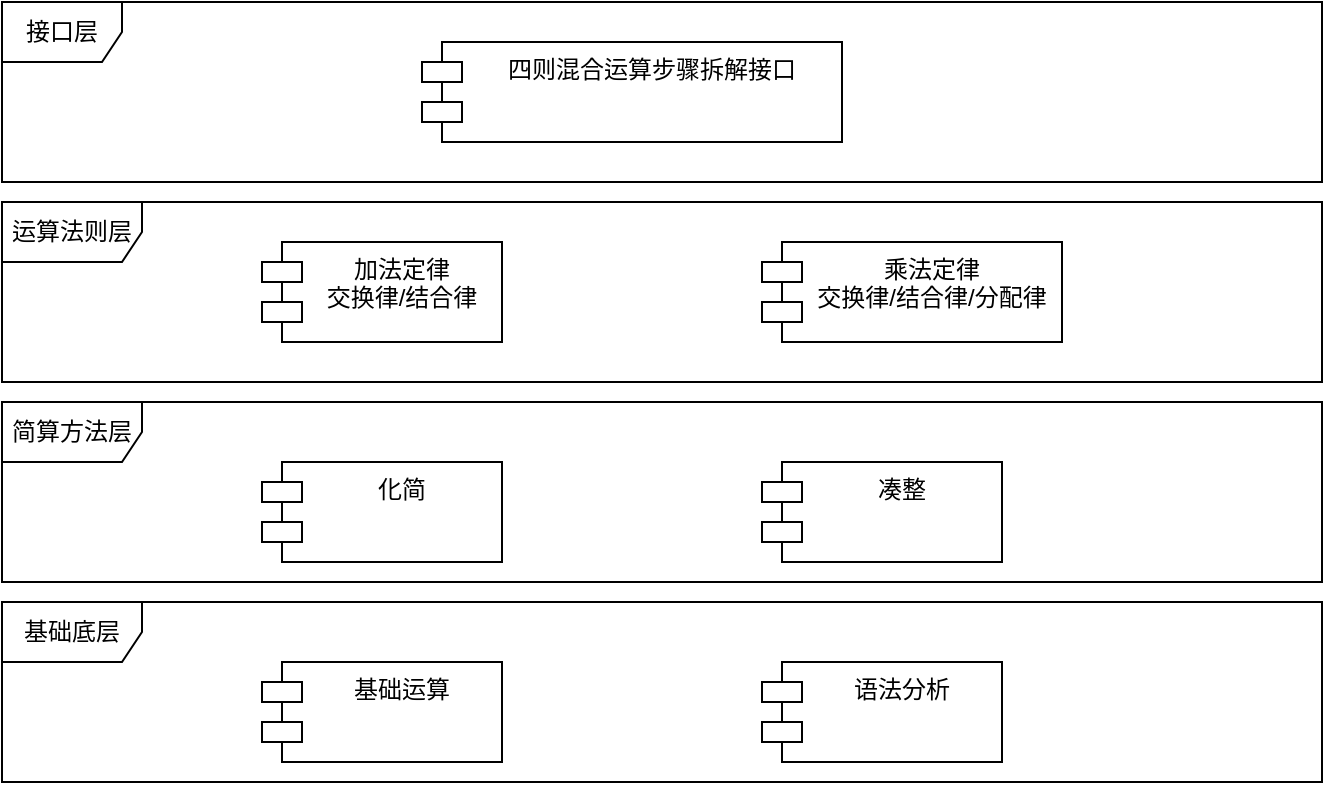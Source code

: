 <mxfile version="16.4.3" type="github">
  <diagram id="C5RBs43oDa-KdzZeNtuy" name="四则混合运算步骤拆解 算法设计">
    <mxGraphModel dx="1422" dy="882" grid="1" gridSize="10" guides="1" tooltips="1" connect="1" arrows="1" fold="1" page="1" pageScale="1" pageWidth="827" pageHeight="1169" math="0" shadow="0">
      <root>
        <mxCell id="WIyWlLk6GJQsqaUBKTNV-0" />
        <mxCell id="WIyWlLk6GJQsqaUBKTNV-1" parent="WIyWlLk6GJQsqaUBKTNV-0" />
        <mxCell id="ty5BbGDenOrGcdCGsOg5-0" value="接口层" style="shape=umlFrame;whiteSpace=wrap;html=1;" vertex="1" parent="WIyWlLk6GJQsqaUBKTNV-1">
          <mxGeometry x="80" y="100" width="660" height="90" as="geometry" />
        </mxCell>
        <mxCell id="ty5BbGDenOrGcdCGsOg5-1" value="运算法则层" style="shape=umlFrame;whiteSpace=wrap;html=1;width=70;height=30;" vertex="1" parent="WIyWlLk6GJQsqaUBKTNV-1">
          <mxGeometry x="80" y="200" width="660" height="90" as="geometry" />
        </mxCell>
        <mxCell id="ty5BbGDenOrGcdCGsOg5-2" value="简算方法层" style="shape=umlFrame;whiteSpace=wrap;html=1;width=70;height=30;" vertex="1" parent="WIyWlLk6GJQsqaUBKTNV-1">
          <mxGeometry x="80" y="300" width="660" height="90" as="geometry" />
        </mxCell>
        <mxCell id="ty5BbGDenOrGcdCGsOg5-3" value="基础底层" style="shape=umlFrame;whiteSpace=wrap;html=1;width=70;height=30;" vertex="1" parent="WIyWlLk6GJQsqaUBKTNV-1">
          <mxGeometry x="80" y="400" width="660" height="90" as="geometry" />
        </mxCell>
        <mxCell id="ty5BbGDenOrGcdCGsOg5-4" value="基础运算" style="shape=module;align=left;spacingLeft=20;align=center;verticalAlign=top;" vertex="1" parent="WIyWlLk6GJQsqaUBKTNV-1">
          <mxGeometry x="210" y="430" width="120" height="50" as="geometry" />
        </mxCell>
        <mxCell id="ty5BbGDenOrGcdCGsOg5-5" value="语法分析" style="shape=module;align=left;spacingLeft=20;align=center;verticalAlign=top;" vertex="1" parent="WIyWlLk6GJQsqaUBKTNV-1">
          <mxGeometry x="460" y="430" width="120" height="50" as="geometry" />
        </mxCell>
        <mxCell id="ty5BbGDenOrGcdCGsOg5-6" value="化简" style="shape=module;align=left;spacingLeft=20;align=center;verticalAlign=top;" vertex="1" parent="WIyWlLk6GJQsqaUBKTNV-1">
          <mxGeometry x="210" y="330" width="120" height="50" as="geometry" />
        </mxCell>
        <mxCell id="ty5BbGDenOrGcdCGsOg5-7" value="凑整" style="shape=module;align=left;spacingLeft=20;align=center;verticalAlign=top;" vertex="1" parent="WIyWlLk6GJQsqaUBKTNV-1">
          <mxGeometry x="460" y="330" width="120" height="50" as="geometry" />
        </mxCell>
        <mxCell id="ty5BbGDenOrGcdCGsOg5-8" value="加法定律&#xa;交换律/结合律" style="shape=module;align=left;spacingLeft=20;align=center;verticalAlign=top;" vertex="1" parent="WIyWlLk6GJQsqaUBKTNV-1">
          <mxGeometry x="210" y="220" width="120" height="50" as="geometry" />
        </mxCell>
        <mxCell id="ty5BbGDenOrGcdCGsOg5-9" value="乘法定律&#xa;交换律/结合律/分配律" style="shape=module;align=left;spacingLeft=20;align=center;verticalAlign=top;" vertex="1" parent="WIyWlLk6GJQsqaUBKTNV-1">
          <mxGeometry x="460" y="220" width="150" height="50" as="geometry" />
        </mxCell>
        <mxCell id="ty5BbGDenOrGcdCGsOg5-10" value="四则混合运算步骤拆解接口" style="shape=module;align=left;spacingLeft=20;align=center;verticalAlign=top;" vertex="1" parent="WIyWlLk6GJQsqaUBKTNV-1">
          <mxGeometry x="290" y="120" width="210" height="50" as="geometry" />
        </mxCell>
      </root>
    </mxGraphModel>
  </diagram>
</mxfile>
